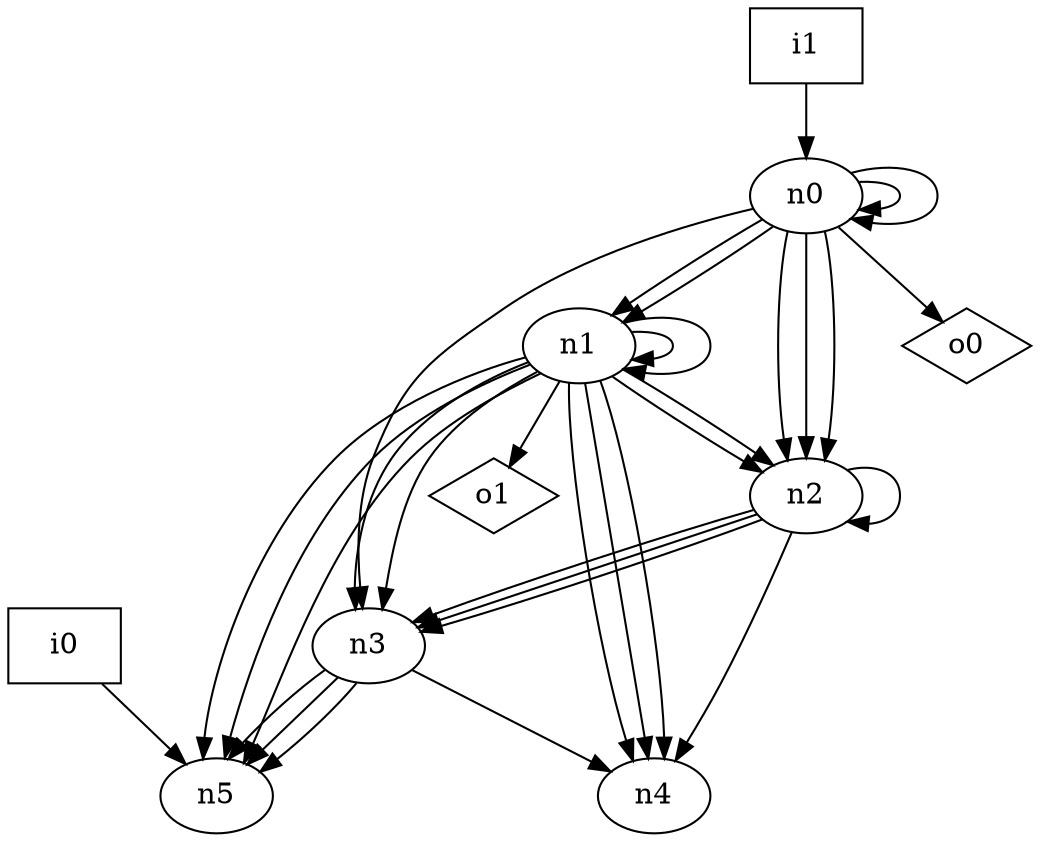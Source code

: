 digraph G {
n0 [label="n0"];
n1 [label="n1"];
n2 [label="n2"];
n3 [label="n3"];
n4 [label="n4"];
n5 [label="n5"];
n6 [label="i0",shape="box"];
n7 [label="i1",shape="box"];
n8 [label="o0",shape="diamond"];
n9 [label="o1",shape="diamond"];
n0 -> n0
n0 -> n0
n0 -> n1
n0 -> n1
n0 -> n2
n0 -> n2
n0 -> n2
n0 -> n3
n0 -> n8
n1 -> n1
n1 -> n1
n1 -> n2
n1 -> n2
n1 -> n3
n1 -> n3
n1 -> n4
n1 -> n4
n1 -> n4
n1 -> n5
n1 -> n5
n1 -> n5
n1 -> n9
n2 -> n2
n2 -> n3
n2 -> n3
n2 -> n3
n2 -> n4
n3 -> n4
n3 -> n5
n3 -> n5
n3 -> n5
n6 -> n5
n7 -> n0
}